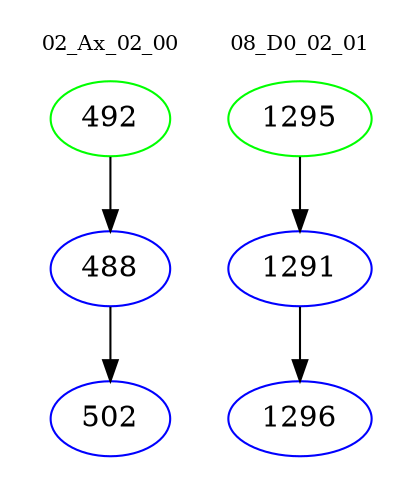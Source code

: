 digraph{
subgraph cluster_0 {
color = white
label = "02_Ax_02_00";
fontsize=10;
T0_492 [label="492", color="green"]
T0_492 -> T0_488 [color="black"]
T0_488 [label="488", color="blue"]
T0_488 -> T0_502 [color="black"]
T0_502 [label="502", color="blue"]
}
subgraph cluster_1 {
color = white
label = "08_D0_02_01";
fontsize=10;
T1_1295 [label="1295", color="green"]
T1_1295 -> T1_1291 [color="black"]
T1_1291 [label="1291", color="blue"]
T1_1291 -> T1_1296 [color="black"]
T1_1296 [label="1296", color="blue"]
}
}
